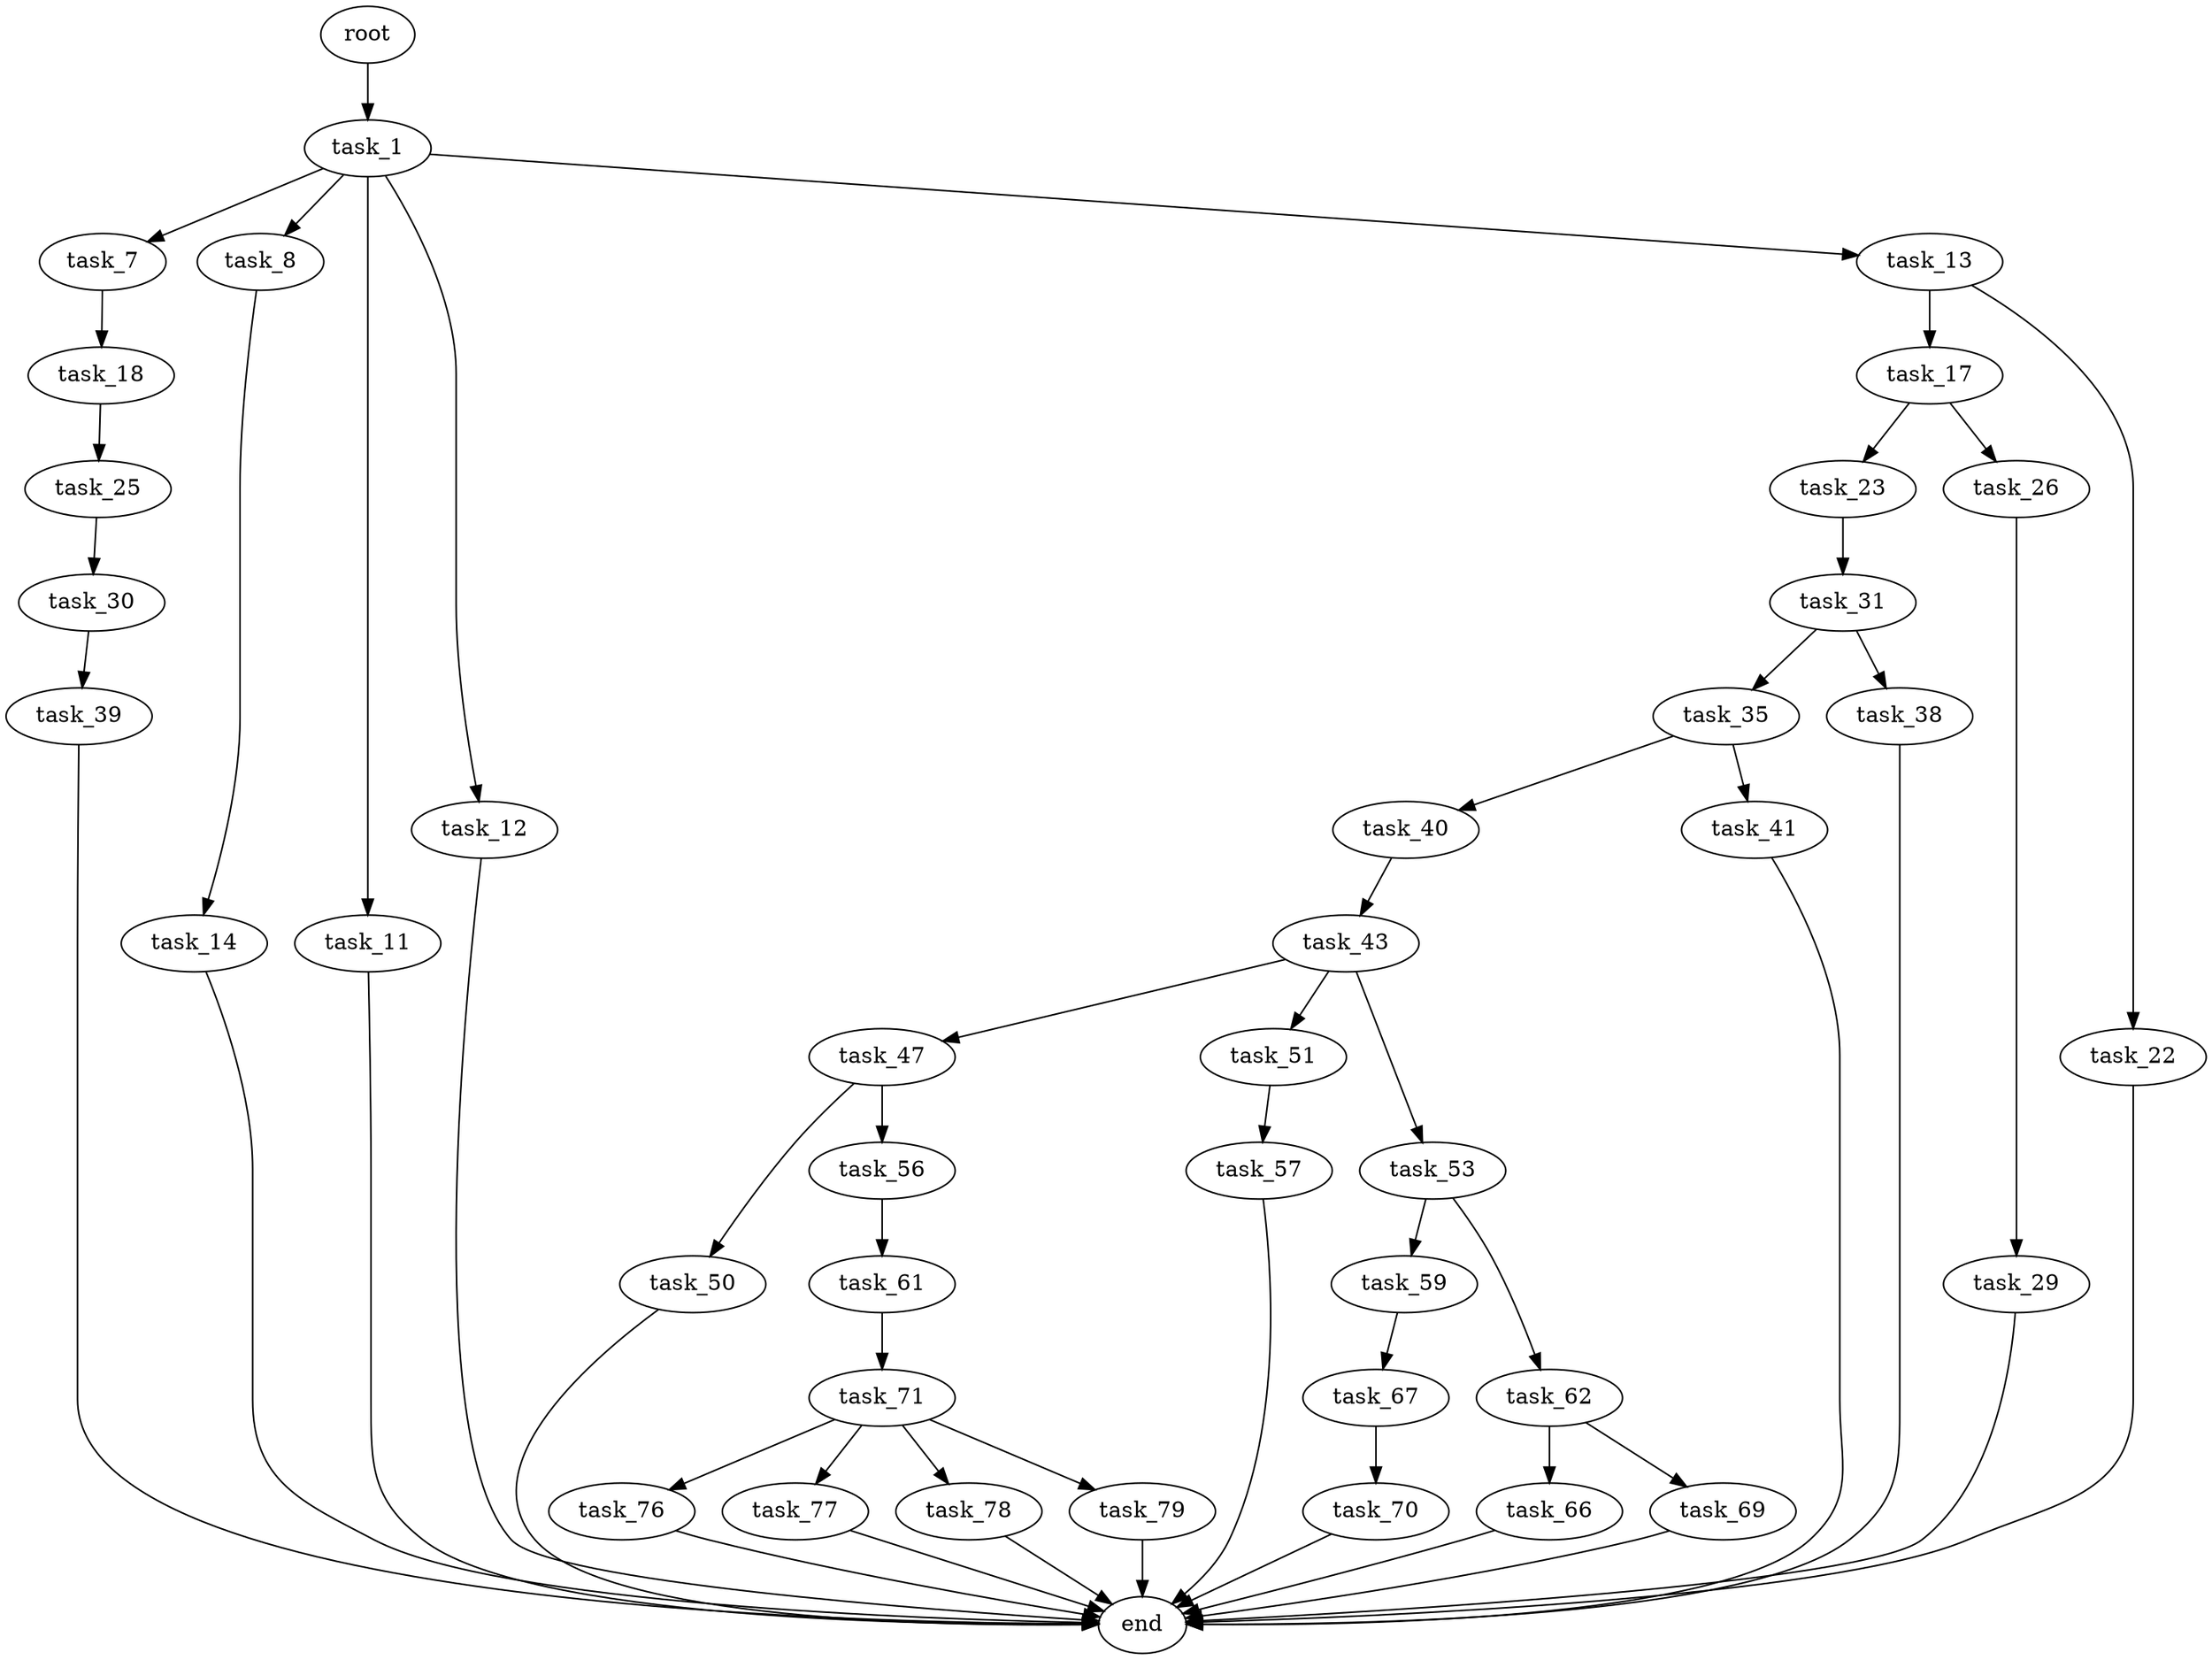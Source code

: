 digraph G {
  root [size="0.000000"];
  task_1 [size="218460842789.000000"];
  task_7 [size="1129089756055.000000"];
  task_8 [size="28991029248.000000"];
  task_11 [size="231928233984.000000"];
  task_12 [size="179754429146.000000"];
  task_13 [size="231928233984.000000"];
  task_18 [size="2866990113.000000"];
  task_14 [size="4138023947.000000"];
  end [size="0.000000"];
  task_17 [size="482164877590.000000"];
  task_22 [size="643742508028.000000"];
  task_23 [size="97583626430.000000"];
  task_26 [size="13921731292.000000"];
  task_25 [size="4272304716.000000"];
  task_31 [size="549755813888.000000"];
  task_30 [size="640929794.000000"];
  task_29 [size="380169776988.000000"];
  task_39 [size="40053973358.000000"];
  task_35 [size="549755813888.000000"];
  task_38 [size="413372052799.000000"];
  task_40 [size="1073741824000.000000"];
  task_41 [size="549755813888.000000"];
  task_43 [size="549755813888.000000"];
  task_47 [size="549755813888.000000"];
  task_51 [size="1073741824000.000000"];
  task_53 [size="55970196274.000000"];
  task_50 [size="10730120076.000000"];
  task_56 [size="22957914802.000000"];
  task_57 [size="40474804722.000000"];
  task_59 [size="177558156622.000000"];
  task_62 [size="13168777808.000000"];
  task_61 [size="124483623120.000000"];
  task_67 [size="113026261764.000000"];
  task_71 [size="13369603222.000000"];
  task_66 [size="13140991393.000000"];
  task_69 [size="199498054247.000000"];
  task_70 [size="19443917493.000000"];
  task_76 [size="11462346362.000000"];
  task_77 [size="53483663512.000000"];
  task_78 [size="370050723966.000000"];
  task_79 [size="231928233984.000000"];

  root -> task_1 [size="1.000000"];
  task_1 -> task_7 [size="301989888.000000"];
  task_1 -> task_8 [size="301989888.000000"];
  task_1 -> task_11 [size="301989888.000000"];
  task_1 -> task_12 [size="301989888.000000"];
  task_1 -> task_13 [size="301989888.000000"];
  task_7 -> task_18 [size="679477248.000000"];
  task_8 -> task_14 [size="75497472.000000"];
  task_11 -> end [size="1.000000"];
  task_12 -> end [size="1.000000"];
  task_13 -> task_17 [size="301989888.000000"];
  task_13 -> task_22 [size="301989888.000000"];
  task_18 -> task_25 [size="134217728.000000"];
  task_14 -> end [size="1.000000"];
  task_17 -> task_23 [size="301989888.000000"];
  task_17 -> task_26 [size="301989888.000000"];
  task_22 -> end [size="1.000000"];
  task_23 -> task_31 [size="75497472.000000"];
  task_26 -> task_29 [size="301989888.000000"];
  task_25 -> task_30 [size="134217728.000000"];
  task_31 -> task_35 [size="536870912.000000"];
  task_31 -> task_38 [size="536870912.000000"];
  task_30 -> task_39 [size="33554432.000000"];
  task_29 -> end [size="1.000000"];
  task_39 -> end [size="1.000000"];
  task_35 -> task_40 [size="536870912.000000"];
  task_35 -> task_41 [size="536870912.000000"];
  task_38 -> end [size="1.000000"];
  task_40 -> task_43 [size="838860800.000000"];
  task_41 -> end [size="1.000000"];
  task_43 -> task_47 [size="536870912.000000"];
  task_43 -> task_51 [size="536870912.000000"];
  task_43 -> task_53 [size="536870912.000000"];
  task_47 -> task_50 [size="536870912.000000"];
  task_47 -> task_56 [size="536870912.000000"];
  task_51 -> task_57 [size="838860800.000000"];
  task_53 -> task_59 [size="75497472.000000"];
  task_53 -> task_62 [size="75497472.000000"];
  task_50 -> end [size="1.000000"];
  task_56 -> task_61 [size="536870912.000000"];
  task_57 -> end [size="1.000000"];
  task_59 -> task_67 [size="209715200.000000"];
  task_62 -> task_66 [size="536870912.000000"];
  task_62 -> task_69 [size="536870912.000000"];
  task_61 -> task_71 [size="134217728.000000"];
  task_67 -> task_70 [size="134217728.000000"];
  task_71 -> task_76 [size="209715200.000000"];
  task_71 -> task_77 [size="209715200.000000"];
  task_71 -> task_78 [size="209715200.000000"];
  task_71 -> task_79 [size="209715200.000000"];
  task_66 -> end [size="1.000000"];
  task_69 -> end [size="1.000000"];
  task_70 -> end [size="1.000000"];
  task_76 -> end [size="1.000000"];
  task_77 -> end [size="1.000000"];
  task_78 -> end [size="1.000000"];
  task_79 -> end [size="1.000000"];
}
